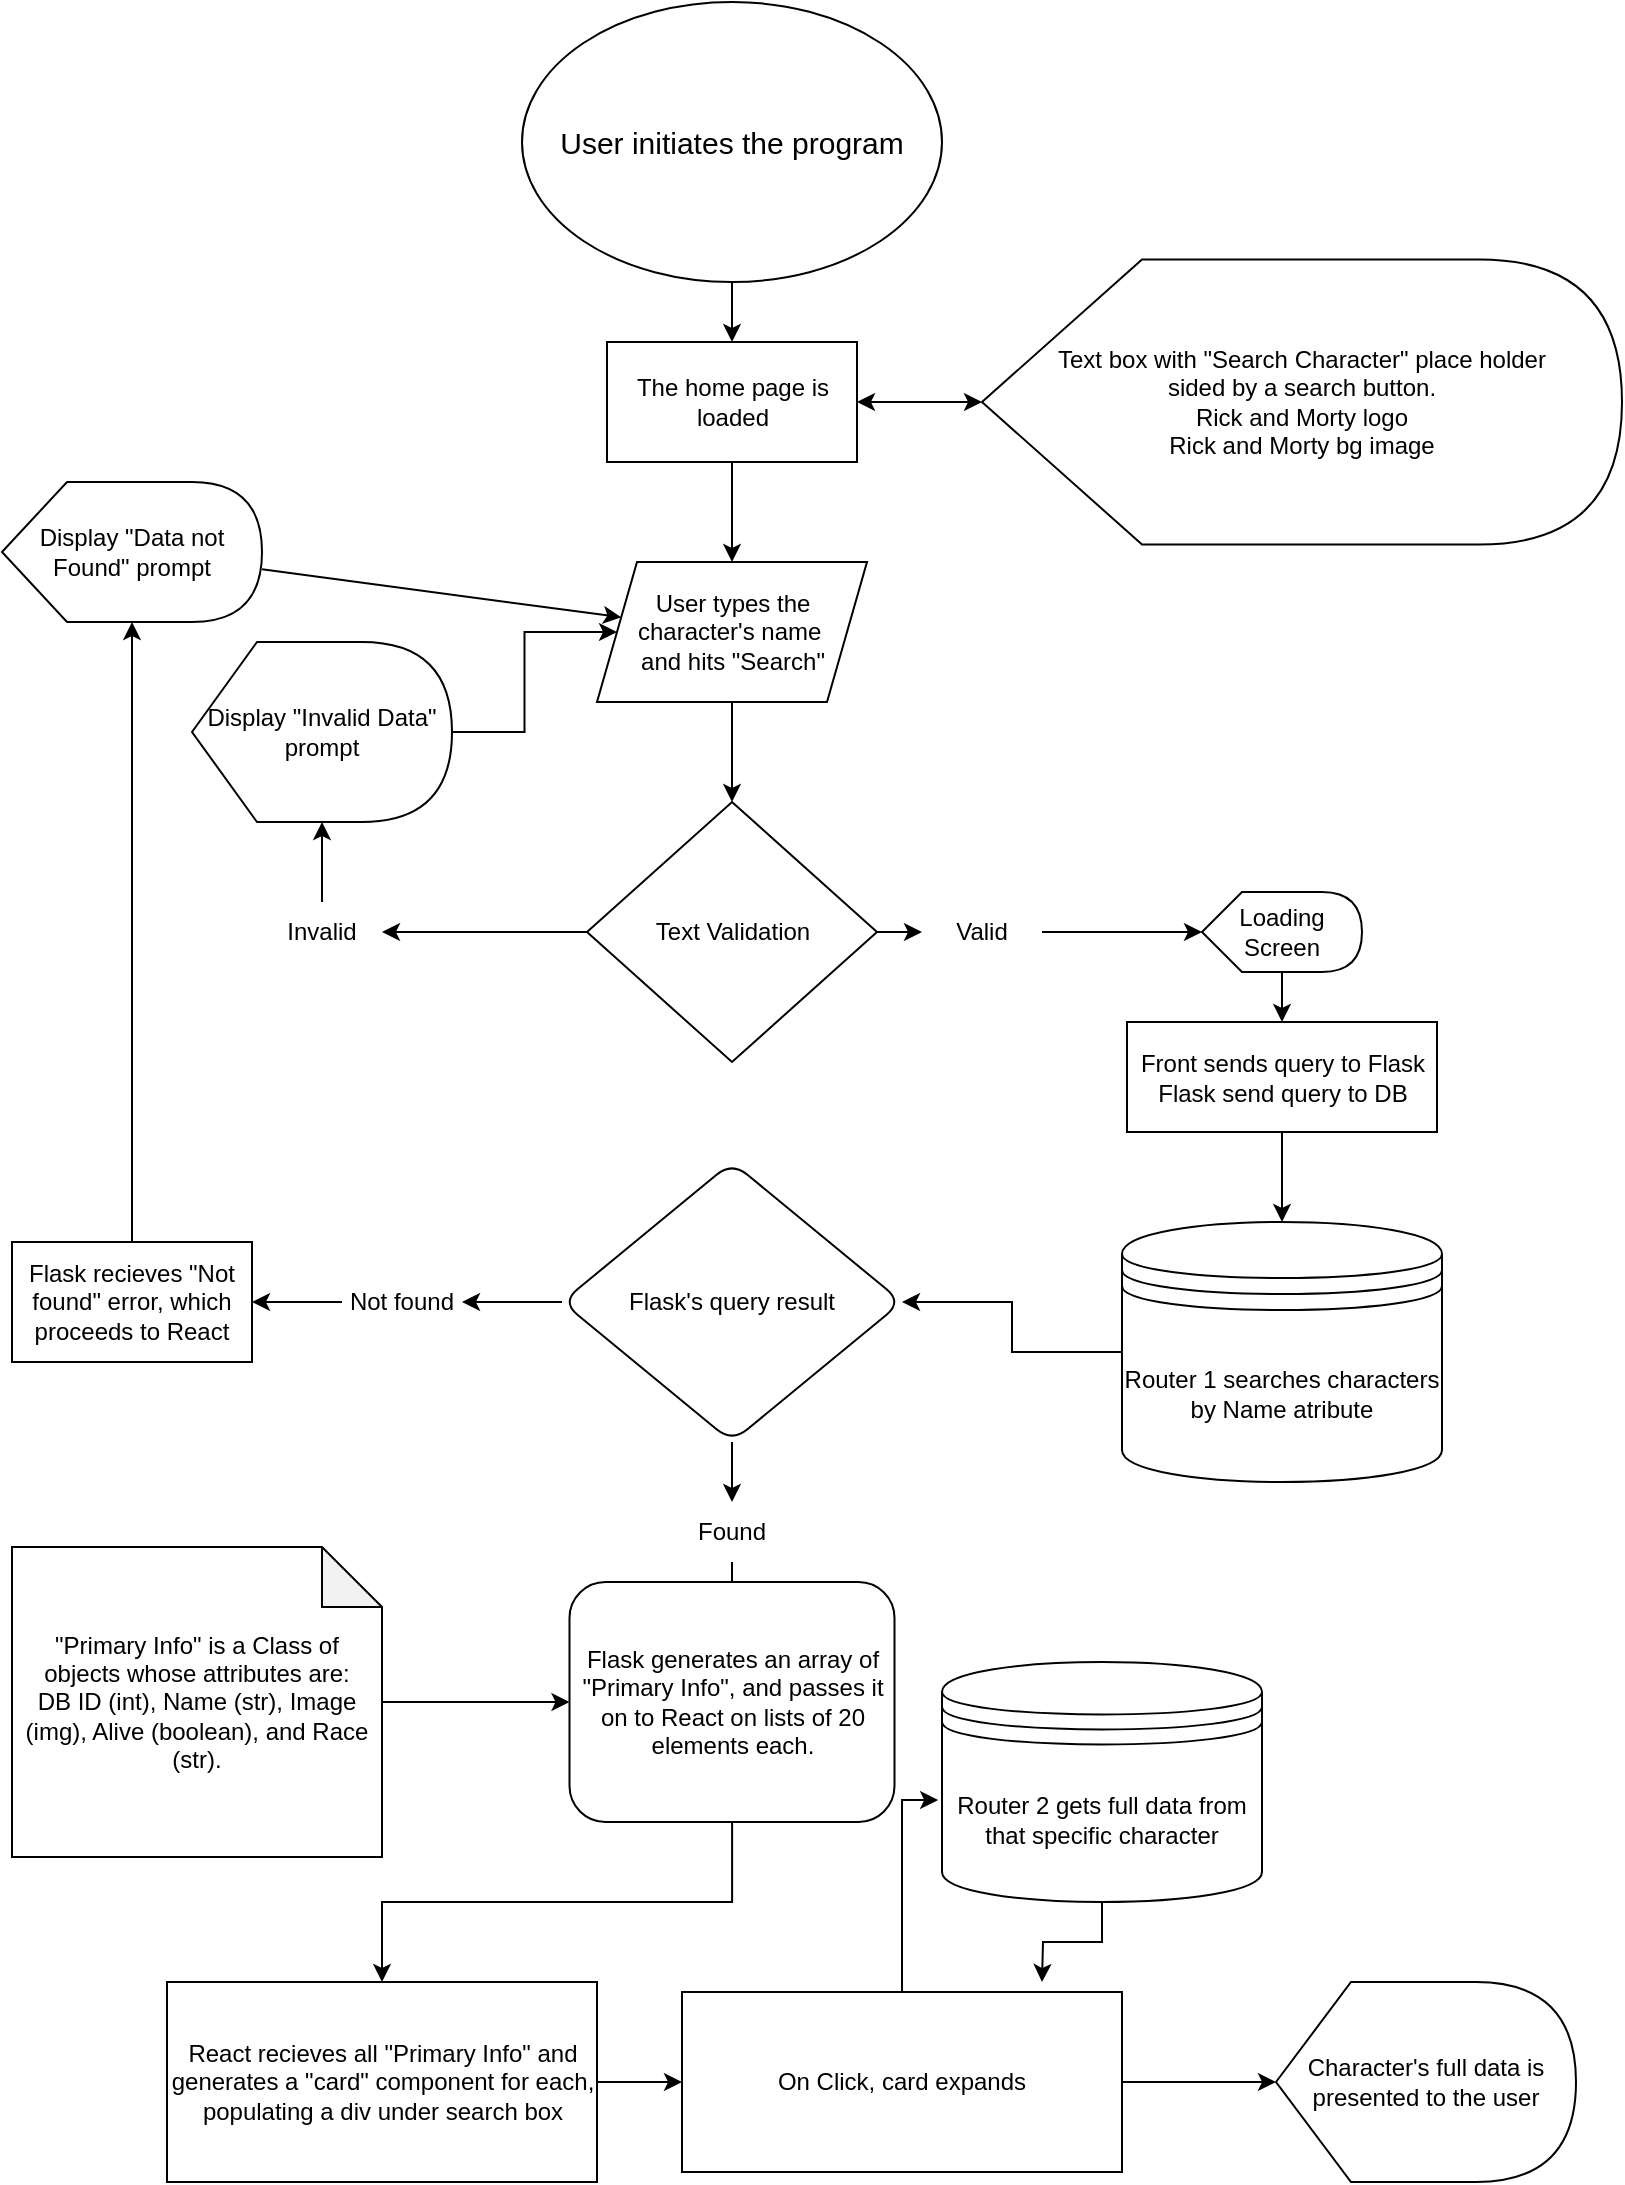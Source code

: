 <mxfile version="23.1.1" type="github">
  <diagram name="Página-1" id="O3iFv-DqFvRqpsGsKOC1">
    <mxGraphModel dx="880" dy="468" grid="1" gridSize="10" guides="1" tooltips="1" connect="1" arrows="1" fold="1" page="1" pageScale="1" pageWidth="827" pageHeight="1169" math="0" shadow="0">
      <root>
        <mxCell id="0" />
        <mxCell id="1" parent="0" />
        <mxCell id="YqfYZ3x6uEaxX8tetajO-6" value="" style="edgeStyle=orthogonalEdgeStyle;rounded=0;orthogonalLoop=1;jettySize=auto;html=1;" parent="1" source="YqfYZ3x6uEaxX8tetajO-2" target="YqfYZ3x6uEaxX8tetajO-3" edge="1">
          <mxGeometry relative="1" as="geometry" />
        </mxCell>
        <mxCell id="YqfYZ3x6uEaxX8tetajO-2" value="&lt;font style=&quot;font-size: 15px;&quot;&gt;User initiates the program&lt;/font&gt;" style="ellipse;whiteSpace=wrap;html=1;" parent="1" vertex="1">
          <mxGeometry x="300" y="10" width="210" height="140" as="geometry" />
        </mxCell>
        <mxCell id="YqfYZ3x6uEaxX8tetajO-10" value="" style="edgeStyle=orthogonalEdgeStyle;rounded=0;orthogonalLoop=1;jettySize=auto;html=1;" parent="1" source="YqfYZ3x6uEaxX8tetajO-11" target="YqfYZ3x6uEaxX8tetajO-9" edge="1">
          <mxGeometry relative="1" as="geometry" />
        </mxCell>
        <mxCell id="YqfYZ3x6uEaxX8tetajO-3" value="The home page is loaded" style="rounded=0;whiteSpace=wrap;html=1;" parent="1" vertex="1">
          <mxGeometry x="342.5" y="180" width="125" height="60" as="geometry" />
        </mxCell>
        <mxCell id="YqfYZ3x6uEaxX8tetajO-7" value="Text box with &quot;Search Character&quot; place holder&lt;br&gt;sided by a search button.&lt;br&gt;Rick and Morty logo&lt;br&gt;Rick and Morty bg image" style="shape=display;whiteSpace=wrap;html=1;" parent="1" vertex="1">
          <mxGeometry x="530" y="138.75" width="320" height="142.5" as="geometry" />
        </mxCell>
        <mxCell id="YqfYZ3x6uEaxX8tetajO-14" value="" style="edgeStyle=orthogonalEdgeStyle;rounded=0;orthogonalLoop=1;jettySize=auto;html=1;" parent="1" source="YqfYZ3x6uEaxX8tetajO-17" target="YqfYZ3x6uEaxX8tetajO-37" edge="1">
          <mxGeometry relative="1" as="geometry">
            <mxPoint x="200" y="355" as="targetPoint" />
          </mxGeometry>
        </mxCell>
        <mxCell id="YqfYZ3x6uEaxX8tetajO-19" value="" style="edgeStyle=orthogonalEdgeStyle;rounded=0;orthogonalLoop=1;jettySize=auto;html=1;" parent="1" source="YqfYZ3x6uEaxX8tetajO-9" target="YqfYZ3x6uEaxX8tetajO-16" edge="1">
          <mxGeometry relative="1" as="geometry" />
        </mxCell>
        <mxCell id="YqfYZ3x6uEaxX8tetajO-9" value="Text Validation" style="rhombus;whiteSpace=wrap;html=1;" parent="1" vertex="1">
          <mxGeometry x="332.5" y="410" width="145" height="130" as="geometry" />
        </mxCell>
        <mxCell id="YqfYZ3x6uEaxX8tetajO-12" value="" style="edgeStyle=orthogonalEdgeStyle;rounded=0;orthogonalLoop=1;jettySize=auto;html=1;" parent="1" source="YqfYZ3x6uEaxX8tetajO-3" target="YqfYZ3x6uEaxX8tetajO-11" edge="1">
          <mxGeometry relative="1" as="geometry">
            <mxPoint x="405" y="240" as="sourcePoint" />
            <mxPoint x="405" y="430" as="targetPoint" />
          </mxGeometry>
        </mxCell>
        <mxCell id="YqfYZ3x6uEaxX8tetajO-11" value="User types the&lt;br style=&quot;border-color: var(--border-color);&quot;&gt;character&#39;s name&amp;nbsp;&lt;br&gt;and hits &quot;Search&quot;" style="shape=parallelogram;perimeter=parallelogramPerimeter;whiteSpace=wrap;html=1;fixedSize=1;" parent="1" vertex="1">
          <mxGeometry x="337.5" y="290" width="135" height="70" as="geometry" />
        </mxCell>
        <mxCell id="YqfYZ3x6uEaxX8tetajO-15" value="" style="edgeStyle=orthogonalEdgeStyle;rounded=0;orthogonalLoop=1;jettySize=auto;html=1;" parent="1" source="YqfYZ3x6uEaxX8tetajO-37" target="YqfYZ3x6uEaxX8tetajO-11" edge="1">
          <mxGeometry relative="1" as="geometry">
            <mxPoint x="260" y="325" as="sourcePoint" />
          </mxGeometry>
        </mxCell>
        <mxCell id="YqfYZ3x6uEaxX8tetajO-21" value="" style="edgeStyle=orthogonalEdgeStyle;rounded=0;orthogonalLoop=1;jettySize=auto;html=1;" parent="1" source="YqfYZ3x6uEaxX8tetajO-48" target="YqfYZ3x6uEaxX8tetajO-31" edge="1">
          <mxGeometry relative="1" as="geometry">
            <mxPoint x="600" y="475" as="targetPoint" />
            <Array as="points" />
          </mxGeometry>
        </mxCell>
        <mxCell id="YqfYZ3x6uEaxX8tetajO-16" value="Valid" style="text;html=1;strokeColor=none;fillColor=none;align=center;verticalAlign=middle;whiteSpace=wrap;rounded=0;" parent="1" vertex="1">
          <mxGeometry x="500" y="460" width="60" height="30" as="geometry" />
        </mxCell>
        <mxCell id="YqfYZ3x6uEaxX8tetajO-18" value="" style="edgeStyle=orthogonalEdgeStyle;rounded=0;orthogonalLoop=1;jettySize=auto;html=1;" parent="1" source="YqfYZ3x6uEaxX8tetajO-9" target="YqfYZ3x6uEaxX8tetajO-17" edge="1">
          <mxGeometry relative="1" as="geometry">
            <mxPoint x="333" y="475" as="sourcePoint" />
            <mxPoint x="200" y="355" as="targetPoint" />
          </mxGeometry>
        </mxCell>
        <mxCell id="YqfYZ3x6uEaxX8tetajO-17" value="Invalid" style="text;html=1;strokeColor=none;fillColor=none;align=center;verticalAlign=middle;whiteSpace=wrap;rounded=0;" parent="1" vertex="1">
          <mxGeometry x="170" y="460" width="60" height="30" as="geometry" />
        </mxCell>
        <mxCell id="YqfYZ3x6uEaxX8tetajO-23" value="" style="edgeStyle=orthogonalEdgeStyle;rounded=0;orthogonalLoop=1;jettySize=auto;html=1;" parent="1" source="YqfYZ3x6uEaxX8tetajO-31" target="YqfYZ3x6uEaxX8tetajO-33" edge="1">
          <mxGeometry relative="1" as="geometry">
            <mxPoint x="685" y="527.5" as="sourcePoint" />
            <mxPoint x="685" y="630" as="targetPoint" />
          </mxGeometry>
        </mxCell>
        <mxCell id="YqfYZ3x6uEaxX8tetajO-25" value="" style="edgeStyle=orthogonalEdgeStyle;rounded=0;orthogonalLoop=1;jettySize=auto;html=1;" parent="1" source="YqfYZ3x6uEaxX8tetajO-33" target="YqfYZ3x6uEaxX8tetajO-24" edge="1">
          <mxGeometry relative="1" as="geometry">
            <mxPoint x="625" y="660" as="sourcePoint" />
          </mxGeometry>
        </mxCell>
        <mxCell id="YqfYZ3x6uEaxX8tetajO-27" value="" style="edgeStyle=orthogonalEdgeStyle;rounded=0;orthogonalLoop=1;jettySize=auto;html=1;" parent="1" source="YqfYZ3x6uEaxX8tetajO-24" edge="1">
          <mxGeometry relative="1" as="geometry">
            <mxPoint x="270" y="660" as="targetPoint" />
          </mxGeometry>
        </mxCell>
        <mxCell id="YqfYZ3x6uEaxX8tetajO-40" value="" style="edgeStyle=orthogonalEdgeStyle;rounded=0;orthogonalLoop=1;jettySize=auto;html=1;" parent="1" source="YqfYZ3x6uEaxX8tetajO-41" target="YqfYZ3x6uEaxX8tetajO-39" edge="1">
          <mxGeometry relative="1" as="geometry" />
        </mxCell>
        <mxCell id="YqfYZ3x6uEaxX8tetajO-24" value="Flask&#39;s query result" style="rhombus;whiteSpace=wrap;html=1;rounded=1;" parent="1" vertex="1">
          <mxGeometry x="320" y="590" width="170" height="140" as="geometry" />
        </mxCell>
        <mxCell id="YqfYZ3x6uEaxX8tetajO-30" value="" style="edgeStyle=orthogonalEdgeStyle;rounded=0;orthogonalLoop=1;jettySize=auto;html=1;" parent="1" source="YqfYZ3x6uEaxX8tetajO-34" target="YqfYZ3x6uEaxX8tetajO-29" edge="1">
          <mxGeometry relative="1" as="geometry" />
        </mxCell>
        <mxCell id="YqfYZ3x6uEaxX8tetajO-28" value="Not found" style="text;html=1;strokeColor=none;fillColor=none;align=center;verticalAlign=middle;whiteSpace=wrap;rounded=0;" parent="1" vertex="1">
          <mxGeometry x="210" y="645" width="60" height="30" as="geometry" />
        </mxCell>
        <mxCell id="YqfYZ3x6uEaxX8tetajO-29" value="Display &quot;Data not Found&quot; prompt" style="shape=display;whiteSpace=wrap;html=1;" parent="1" vertex="1">
          <mxGeometry x="40" y="250" width="130" height="70" as="geometry" />
        </mxCell>
        <mxCell id="YqfYZ3x6uEaxX8tetajO-31" value="Front sends query to Flask&lt;br style=&quot;border-color: var(--border-color);&quot;&gt;Flask send query to DB" style="rounded=0;whiteSpace=wrap;html=1;" parent="1" vertex="1">
          <mxGeometry x="602.5" y="520" width="155" height="55" as="geometry" />
        </mxCell>
        <mxCell id="YqfYZ3x6uEaxX8tetajO-33" value="Router 1 searches characters by Name atribute" style="shape=datastore;whiteSpace=wrap;html=1;" parent="1" vertex="1">
          <mxGeometry x="600" y="620" width="160" height="130" as="geometry" />
        </mxCell>
        <mxCell id="YqfYZ3x6uEaxX8tetajO-35" value="" style="edgeStyle=orthogonalEdgeStyle;rounded=0;orthogonalLoop=1;jettySize=auto;html=1;" parent="1" source="YqfYZ3x6uEaxX8tetajO-28" target="YqfYZ3x6uEaxX8tetajO-34" edge="1">
          <mxGeometry relative="1" as="geometry">
            <mxPoint x="210" y="660" as="sourcePoint" />
            <mxPoint x="105" y="560" as="targetPoint" />
          </mxGeometry>
        </mxCell>
        <mxCell id="YqfYZ3x6uEaxX8tetajO-34" value="Flask recieves &quot;Not found&quot; error, which proceeds to React" style="rounded=0;whiteSpace=wrap;html=1;" parent="1" vertex="1">
          <mxGeometry x="45" y="630" width="120" height="60" as="geometry" />
        </mxCell>
        <mxCell id="YqfYZ3x6uEaxX8tetajO-36" value="" style="endArrow=classic;html=1;rounded=0;" parent="1" source="YqfYZ3x6uEaxX8tetajO-29" target="YqfYZ3x6uEaxX8tetajO-11" edge="1">
          <mxGeometry width="50" height="50" relative="1" as="geometry">
            <mxPoint x="390" y="600" as="sourcePoint" />
            <mxPoint x="440" y="550" as="targetPoint" />
          </mxGeometry>
        </mxCell>
        <mxCell id="YqfYZ3x6uEaxX8tetajO-37" value="Display &quot;Invalid Data&quot; prompt" style="shape=display;whiteSpace=wrap;html=1;" parent="1" vertex="1">
          <mxGeometry x="135" y="330" width="130" height="90" as="geometry" />
        </mxCell>
        <mxCell id="YqfYZ3x6uEaxX8tetajO-50" value="" style="edgeStyle=orthogonalEdgeStyle;rounded=0;orthogonalLoop=1;jettySize=auto;html=1;" parent="1" source="YqfYZ3x6uEaxX8tetajO-39" target="YqfYZ3x6uEaxX8tetajO-47" edge="1">
          <mxGeometry relative="1" as="geometry" />
        </mxCell>
        <mxCell id="YqfYZ3x6uEaxX8tetajO-39" value="Flask generates an array of &quot;Primary Info&quot;, and passes it on to React on lists of 20 elements each." style="rounded=1;whiteSpace=wrap;html=1;" parent="1" vertex="1">
          <mxGeometry x="323.75" y="800" width="162.5" height="120" as="geometry" />
        </mxCell>
        <mxCell id="YqfYZ3x6uEaxX8tetajO-42" value="" style="edgeStyle=orthogonalEdgeStyle;rounded=0;orthogonalLoop=1;jettySize=auto;html=1;" parent="1" source="YqfYZ3x6uEaxX8tetajO-24" target="YqfYZ3x6uEaxX8tetajO-41" edge="1">
          <mxGeometry relative="1" as="geometry">
            <mxPoint x="405" y="730" as="sourcePoint" />
            <mxPoint x="405" y="840" as="targetPoint" />
          </mxGeometry>
        </mxCell>
        <mxCell id="YqfYZ3x6uEaxX8tetajO-41" value="Found" style="text;html=1;strokeColor=none;fillColor=none;align=center;verticalAlign=middle;whiteSpace=wrap;rounded=0;" parent="1" vertex="1">
          <mxGeometry x="375" y="760" width="60" height="30" as="geometry" />
        </mxCell>
        <mxCell id="YqfYZ3x6uEaxX8tetajO-44" value="" style="edgeStyle=orthogonalEdgeStyle;rounded=0;orthogonalLoop=1;jettySize=auto;html=1;" parent="1" source="YqfYZ3x6uEaxX8tetajO-43" target="YqfYZ3x6uEaxX8tetajO-39" edge="1">
          <mxGeometry relative="1" as="geometry" />
        </mxCell>
        <mxCell id="YqfYZ3x6uEaxX8tetajO-43" value="&quot;Primary Info&quot; is a Class of objects whose attributes are:&lt;br&gt;DB ID (int), Name (str), Image (img), Alive (boolean), and Race (str)." style="shape=note;whiteSpace=wrap;html=1;backgroundOutline=1;darkOpacity=0.05;" parent="1" vertex="1">
          <mxGeometry x="45" y="782.5" width="185" height="155" as="geometry" />
        </mxCell>
        <mxCell id="YqfYZ3x6uEaxX8tetajO-45" value="" style="endArrow=classic;startArrow=classic;html=1;rounded=0;exitX=1;exitY=0.5;exitDx=0;exitDy=0;" parent="1" source="YqfYZ3x6uEaxX8tetajO-3" target="YqfYZ3x6uEaxX8tetajO-7" edge="1">
          <mxGeometry width="50" height="50" relative="1" as="geometry">
            <mxPoint x="390" y="400" as="sourcePoint" />
            <mxPoint x="440" y="350" as="targetPoint" />
          </mxGeometry>
        </mxCell>
        <mxCell id="iNBopYPBDYlACGniuQu2-2" value="" style="edgeStyle=orthogonalEdgeStyle;rounded=0;orthogonalLoop=1;jettySize=auto;html=1;" edge="1" parent="1" source="YqfYZ3x6uEaxX8tetajO-47" target="iNBopYPBDYlACGniuQu2-1">
          <mxGeometry relative="1" as="geometry" />
        </mxCell>
        <mxCell id="YqfYZ3x6uEaxX8tetajO-47" value="React recieves all &quot;Primary Info&quot; and generates a &quot;card&quot; component for each, populating a div under search box" style="rounded=0;whiteSpace=wrap;html=1;" parent="1" vertex="1">
          <mxGeometry x="122.5" y="1000" width="215" height="100" as="geometry" />
        </mxCell>
        <mxCell id="YqfYZ3x6uEaxX8tetajO-49" value="" style="edgeStyle=orthogonalEdgeStyle;rounded=0;orthogonalLoop=1;jettySize=auto;html=1;" parent="1" source="YqfYZ3x6uEaxX8tetajO-16" target="YqfYZ3x6uEaxX8tetajO-48" edge="1">
          <mxGeometry relative="1" as="geometry">
            <mxPoint x="560" y="475" as="sourcePoint" />
            <mxPoint x="683" y="520" as="targetPoint" />
            <Array as="points" />
          </mxGeometry>
        </mxCell>
        <mxCell id="YqfYZ3x6uEaxX8tetajO-48" value="Loading&lt;br&gt;Screen" style="shape=display;whiteSpace=wrap;html=1;" parent="1" vertex="1">
          <mxGeometry x="640" y="455" width="80" height="40" as="geometry" />
        </mxCell>
        <mxCell id="iNBopYPBDYlACGniuQu2-3" value="" style="edgeStyle=orthogonalEdgeStyle;rounded=0;orthogonalLoop=1;jettySize=auto;html=1;entryX=-0.012;entryY=0.575;entryDx=0;entryDy=0;entryPerimeter=0;" edge="1" parent="1" source="iNBopYPBDYlACGniuQu2-1" target="iNBopYPBDYlACGniuQu2-4">
          <mxGeometry relative="1" as="geometry">
            <mxPoint x="520" y="990" as="targetPoint" />
            <Array as="points">
              <mxPoint x="490" y="909" />
            </Array>
          </mxGeometry>
        </mxCell>
        <mxCell id="iNBopYPBDYlACGniuQu2-7" value="" style="edgeStyle=orthogonalEdgeStyle;rounded=0;orthogonalLoop=1;jettySize=auto;html=1;" edge="1" parent="1" source="iNBopYPBDYlACGniuQu2-1" target="iNBopYPBDYlACGniuQu2-6">
          <mxGeometry relative="1" as="geometry" />
        </mxCell>
        <mxCell id="iNBopYPBDYlACGniuQu2-1" value="On Click, card expands" style="whiteSpace=wrap;html=1;rounded=0;" vertex="1" parent="1">
          <mxGeometry x="380" y="1005" width="220" height="90" as="geometry" />
        </mxCell>
        <mxCell id="iNBopYPBDYlACGniuQu2-5" value="" style="edgeStyle=orthogonalEdgeStyle;rounded=0;orthogonalLoop=1;jettySize=auto;html=1;" edge="1" parent="1" source="iNBopYPBDYlACGniuQu2-4">
          <mxGeometry relative="1" as="geometry">
            <mxPoint x="560" y="1000" as="targetPoint" />
          </mxGeometry>
        </mxCell>
        <mxCell id="iNBopYPBDYlACGniuQu2-4" value="Router 2 gets full data from that specific character" style="shape=datastore;whiteSpace=wrap;html=1;" vertex="1" parent="1">
          <mxGeometry x="510" y="840" width="160" height="120" as="geometry" />
        </mxCell>
        <mxCell id="iNBopYPBDYlACGniuQu2-6" value="Character&#39;s full data is presented to the user" style="shape=display;whiteSpace=wrap;html=1;" vertex="1" parent="1">
          <mxGeometry x="677" y="1000" width="150" height="100" as="geometry" />
        </mxCell>
      </root>
    </mxGraphModel>
  </diagram>
</mxfile>
